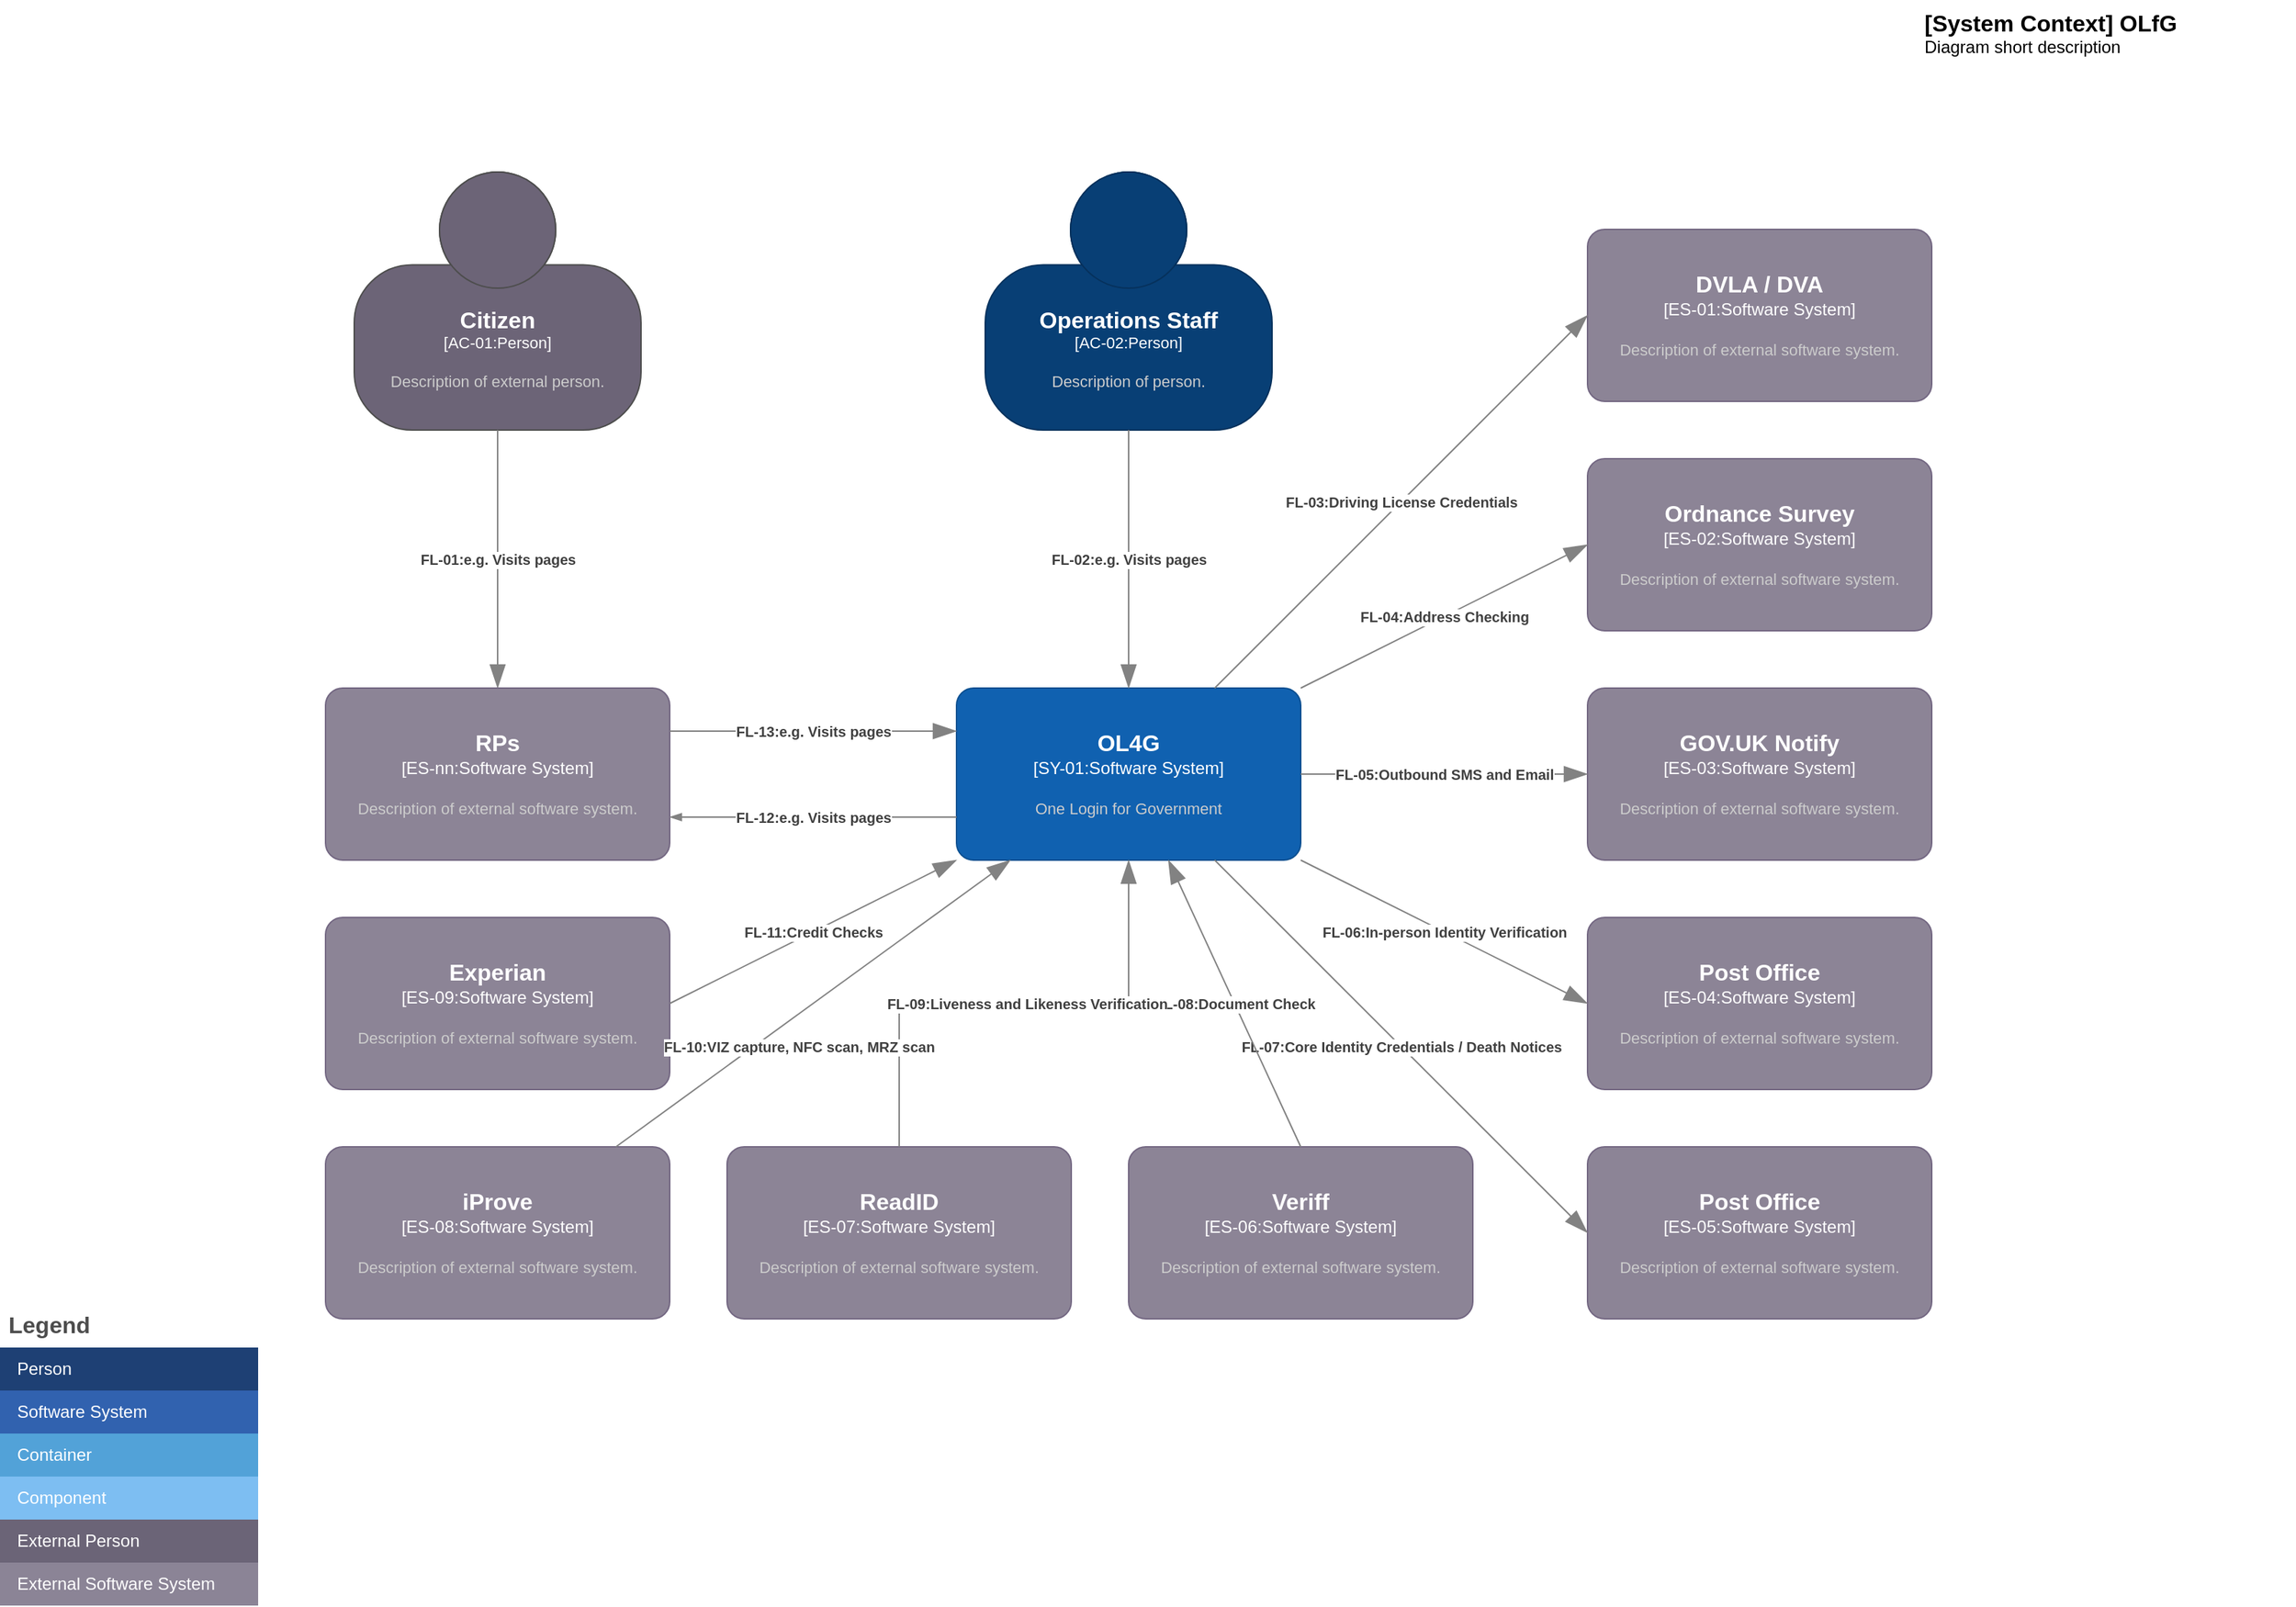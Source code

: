 <mxfile version="22.1.8" type="github">
  <diagram name="Page-1" id="ODvVkrJHr2oiDNKgRocP">
    <mxGraphModel dx="1109" dy="-494" grid="1" gridSize="10" guides="1" tooltips="1" connect="1" arrows="1" fold="1" page="1" pageScale="1" pageWidth="1654" pageHeight="1169" math="0" shadow="0">
      <root>
        <mxCell id="0" />
        <mxCell id="1" parent="0" />
        <object placeholders="1" c4Name="Operations Staff" c4Type="AC-02:Person" c4Description="Description of person." label="&lt;font style=&quot;font-size: 16px&quot;&gt;&lt;b&gt;%c4Name%&lt;/b&gt;&lt;/font&gt;&lt;div&gt;[%c4Type%]&lt;/div&gt;&lt;br&gt;&lt;div&gt;&lt;font style=&quot;font-size: 11px&quot;&gt;&lt;font color=&quot;#cccccc&quot;&gt;%c4Description%&lt;/font&gt;&lt;/div&gt;" id="wPB2L6Xxj4QWQYGiGzkh-1">
          <mxCell style="html=1;fontSize=11;dashed=0;whiteSpace=wrap;fillColor=#083F75;strokeColor=#06315C;fontColor=#ffffff;shape=mxgraph.c4.person2;align=center;metaEdit=1;points=[[0.5,0,0],[1,0.5,0],[1,0.75,0],[0.75,1,0],[0.5,1,0],[0.25,1,0],[0,0.75,0],[0,0.5,0]];resizable=0;" parent="1" vertex="1">
            <mxGeometry x="727" y="1320" width="200" height="180" as="geometry" />
          </mxCell>
        </object>
        <object placeholders="1" c4Name="Citizen" c4Type="AC-01:Person" c4Description="Description of external person." label="&lt;font style=&quot;font-size: 16px&quot;&gt;&lt;b&gt;%c4Name%&lt;/b&gt;&lt;/font&gt;&lt;div&gt;[%c4Type%]&lt;/div&gt;&lt;br&gt;&lt;div&gt;&lt;font style=&quot;font-size: 11px&quot;&gt;&lt;font color=&quot;#cccccc&quot;&gt;%c4Description%&lt;/font&gt;&lt;/div&gt;" id="wPB2L6Xxj4QWQYGiGzkh-2">
          <mxCell style="html=1;fontSize=11;dashed=0;whiteSpace=wrap;fillColor=#6C6477;strokeColor=#4D4D4D;fontColor=#ffffff;shape=mxgraph.c4.person2;align=center;metaEdit=1;points=[[0.5,0,0],[1,0.5,0],[1,0.75,0],[0.75,1,0],[0.5,1,0],[0.25,1,0],[0,0.75,0],[0,0.5,0]];resizable=0;" parent="1" vertex="1">
            <mxGeometry x="287" y="1320" width="200" height="180" as="geometry" />
          </mxCell>
        </object>
        <object placeholders="1" c4Name="OL4G" c4Type="SY-01:Software System" c4Description="One Login for Government" label="&lt;font style=&quot;font-size: 16px&quot;&gt;&lt;b&gt;%c4Name%&lt;/b&gt;&lt;/font&gt;&lt;div&gt;[%c4Type%]&lt;/div&gt;&lt;br&gt;&lt;div&gt;&lt;font style=&quot;font-size: 11px&quot;&gt;&lt;font color=&quot;#cccccc&quot;&gt;%c4Description%&lt;/font&gt;&lt;/div&gt;" ID="C01" id="wPB2L6Xxj4QWQYGiGzkh-3">
          <mxCell style="rounded=1;whiteSpace=wrap;html=1;labelBackgroundColor=none;fillColor=#1061B0;fontColor=#ffffff;align=center;arcSize=10;strokeColor=#0D5091;metaEdit=1;resizable=0;points=[[0.25,0,0],[0.5,0,0],[0.75,0,0],[1,0.25,0],[1,0.5,0],[1,0.75,0],[0.75,1,0],[0.5,1,0],[0.25,1,0],[0,0.75,0],[0,0.5,0],[0,0.25,0]];" parent="1" vertex="1">
            <mxGeometry x="707" y="1680" width="240" height="120" as="geometry" />
          </mxCell>
        </object>
        <mxCell id="wPB2L6Xxj4QWQYGiGzkh-11" value="Legend" style="shape=table;startSize=30;container=1;collapsible=0;childLayout=tableLayout;fontSize=16;align=left;verticalAlign=top;fillColor=none;strokeColor=none;fontColor=#4D4D4D;fontStyle=1;spacingLeft=6;spacing=0;resizable=0;" parent="1" vertex="1">
          <mxGeometry x="40" y="2110" width="180" height="210" as="geometry" />
        </mxCell>
        <mxCell id="wPB2L6Xxj4QWQYGiGzkh-12" value="" style="shape=tableRow;horizontal=0;startSize=0;swimlaneHead=0;swimlaneBody=0;strokeColor=inherit;top=0;left=0;bottom=0;right=0;collapsible=0;dropTarget=0;fillColor=none;points=[[0,0.5],[1,0.5]];portConstraint=eastwest;fontSize=12;" parent="wPB2L6Xxj4QWQYGiGzkh-11" vertex="1">
          <mxGeometry y="30" width="180" height="30" as="geometry" />
        </mxCell>
        <mxCell id="wPB2L6Xxj4QWQYGiGzkh-13" value="Person" style="shape=partialRectangle;html=1;whiteSpace=wrap;connectable=0;strokeColor=inherit;overflow=hidden;fillColor=#1E4074;top=0;left=0;bottom=0;right=0;pointerEvents=1;fontSize=12;align=left;fontColor=#FFFFFF;gradientColor=none;spacingLeft=10;spacingRight=4;" parent="wPB2L6Xxj4QWQYGiGzkh-12" vertex="1">
          <mxGeometry width="180" height="30" as="geometry">
            <mxRectangle width="180" height="30" as="alternateBounds" />
          </mxGeometry>
        </mxCell>
        <mxCell id="wPB2L6Xxj4QWQYGiGzkh-14" value="" style="shape=tableRow;horizontal=0;startSize=0;swimlaneHead=0;swimlaneBody=0;strokeColor=inherit;top=0;left=0;bottom=0;right=0;collapsible=0;dropTarget=0;fillColor=none;points=[[0,0.5],[1,0.5]];portConstraint=eastwest;fontSize=12;" parent="wPB2L6Xxj4QWQYGiGzkh-11" vertex="1">
          <mxGeometry y="60" width="180" height="30" as="geometry" />
        </mxCell>
        <mxCell id="wPB2L6Xxj4QWQYGiGzkh-15" value="Software System" style="shape=partialRectangle;html=1;whiteSpace=wrap;connectable=0;strokeColor=inherit;overflow=hidden;fillColor=#3162AF;top=0;left=0;bottom=0;right=0;pointerEvents=1;fontSize=12;align=left;fontColor=#FFFFFF;gradientColor=none;spacingLeft=10;spacingRight=4;" parent="wPB2L6Xxj4QWQYGiGzkh-14" vertex="1">
          <mxGeometry width="180" height="30" as="geometry">
            <mxRectangle width="180" height="30" as="alternateBounds" />
          </mxGeometry>
        </mxCell>
        <mxCell id="wPB2L6Xxj4QWQYGiGzkh-16" value="" style="shape=tableRow;horizontal=0;startSize=0;swimlaneHead=0;swimlaneBody=0;strokeColor=inherit;top=0;left=0;bottom=0;right=0;collapsible=0;dropTarget=0;fillColor=none;points=[[0,0.5],[1,0.5]];portConstraint=eastwest;fontSize=12;" parent="wPB2L6Xxj4QWQYGiGzkh-11" vertex="1">
          <mxGeometry y="90" width="180" height="30" as="geometry" />
        </mxCell>
        <mxCell id="wPB2L6Xxj4QWQYGiGzkh-17" value="Container" style="shape=partialRectangle;html=1;whiteSpace=wrap;connectable=0;strokeColor=inherit;overflow=hidden;fillColor=#52a2d8;top=0;left=0;bottom=0;right=0;pointerEvents=1;fontSize=12;align=left;fontColor=#FFFFFF;gradientColor=none;spacingLeft=10;spacingRight=4;" parent="wPB2L6Xxj4QWQYGiGzkh-16" vertex="1">
          <mxGeometry width="180" height="30" as="geometry">
            <mxRectangle width="180" height="30" as="alternateBounds" />
          </mxGeometry>
        </mxCell>
        <mxCell id="wPB2L6Xxj4QWQYGiGzkh-18" value="" style="shape=tableRow;horizontal=0;startSize=0;swimlaneHead=0;swimlaneBody=0;strokeColor=inherit;top=0;left=0;bottom=0;right=0;collapsible=0;dropTarget=0;fillColor=none;points=[[0,0.5],[1,0.5]];portConstraint=eastwest;fontSize=12;" parent="wPB2L6Xxj4QWQYGiGzkh-11" vertex="1">
          <mxGeometry y="120" width="180" height="30" as="geometry" />
        </mxCell>
        <mxCell id="wPB2L6Xxj4QWQYGiGzkh-19" value="Component" style="shape=partialRectangle;html=1;whiteSpace=wrap;connectable=0;strokeColor=inherit;overflow=hidden;fillColor=#7dbef2;top=0;left=0;bottom=0;right=0;pointerEvents=1;fontSize=12;align=left;fontColor=#FFFFFF;gradientColor=none;spacingLeft=10;spacingRight=4;" parent="wPB2L6Xxj4QWQYGiGzkh-18" vertex="1">
          <mxGeometry width="180" height="30" as="geometry">
            <mxRectangle width="180" height="30" as="alternateBounds" />
          </mxGeometry>
        </mxCell>
        <mxCell id="wPB2L6Xxj4QWQYGiGzkh-20" value="" style="shape=tableRow;horizontal=0;startSize=0;swimlaneHead=0;swimlaneBody=0;strokeColor=inherit;top=0;left=0;bottom=0;right=0;collapsible=0;dropTarget=0;fillColor=none;points=[[0,0.5],[1,0.5]];portConstraint=eastwest;fontSize=12;" parent="wPB2L6Xxj4QWQYGiGzkh-11" vertex="1">
          <mxGeometry y="150" width="180" height="30" as="geometry" />
        </mxCell>
        <mxCell id="wPB2L6Xxj4QWQYGiGzkh-21" value="External Person" style="shape=partialRectangle;html=1;whiteSpace=wrap;connectable=0;strokeColor=inherit;overflow=hidden;fillColor=#6b6477;top=0;left=0;bottom=0;right=0;pointerEvents=1;fontSize=12;align=left;fontColor=#FFFFFF;gradientColor=none;spacingLeft=10;spacingRight=4;" parent="wPB2L6Xxj4QWQYGiGzkh-20" vertex="1">
          <mxGeometry width="180" height="30" as="geometry">
            <mxRectangle width="180" height="30" as="alternateBounds" />
          </mxGeometry>
        </mxCell>
        <mxCell id="wPB2L6Xxj4QWQYGiGzkh-22" value="" style="shape=tableRow;horizontal=0;startSize=0;swimlaneHead=0;swimlaneBody=0;strokeColor=inherit;top=0;left=0;bottom=0;right=0;collapsible=0;dropTarget=0;fillColor=none;points=[[0,0.5],[1,0.5]];portConstraint=eastwest;fontSize=12;" parent="wPB2L6Xxj4QWQYGiGzkh-11" vertex="1">
          <mxGeometry y="180" width="180" height="30" as="geometry" />
        </mxCell>
        <mxCell id="wPB2L6Xxj4QWQYGiGzkh-23" value="External Software System" style="shape=partialRectangle;html=1;whiteSpace=wrap;connectable=0;strokeColor=inherit;overflow=hidden;fillColor=#8b8496;top=0;left=0;bottom=0;right=0;pointerEvents=1;fontSize=12;align=left;fontColor=#FFFFFF;gradientColor=none;spacingLeft=10;spacingRight=4;" parent="wPB2L6Xxj4QWQYGiGzkh-22" vertex="1">
          <mxGeometry width="180" height="30" as="geometry">
            <mxRectangle width="180" height="30" as="alternateBounds" />
          </mxGeometry>
        </mxCell>
        <object placeholders="1" c4Name="[System Context] OLfG" c4Type="ContainerScopeBoundary" c4Description="Diagram short description" label="&lt;font style=&quot;font-size: 16px&quot;&gt;&lt;b&gt;&lt;div style=&quot;text-align: left&quot;&gt;%c4Name%&lt;/div&gt;&lt;/b&gt;&lt;/font&gt;&lt;div style=&quot;text-align: left&quot;&gt;%c4Description%&lt;/div&gt;" id="wPB2L6Xxj4QWQYGiGzkh-25">
          <mxCell style="text;html=1;strokeColor=none;fillColor=none;align=left;verticalAlign=top;whiteSpace=wrap;rounded=0;metaEdit=1;allowArrows=0;resizable=1;rotatable=0;connectable=0;recursiveResize=0;expand=0;pointerEvents=0;points=[[0.25,0,0],[0.5,0,0],[0.75,0,0],[1,0.25,0],[1,0.5,0],[1,0.75,0],[0.75,1,0],[0.5,1,0],[0.25,1,0],[0,0.75,0],[0,0.5,0],[0,0.25,0]];" parent="1" vertex="1">
            <mxGeometry x="1380" y="1200" width="260" height="40" as="geometry" />
          </mxCell>
        </object>
        <object placeholders="1" c4Type="Relationship" c4Description="FL-01:e.g. Visits pages" label="&lt;div style=&quot;text-align: left&quot;&gt;&lt;div style=&quot;text-align: center&quot;&gt;&lt;b&gt;%c4Description%&lt;/b&gt;&lt;/div&gt;" id="wPB2L6Xxj4QWQYGiGzkh-26">
          <mxCell style="endArrow=blockThin;html=1;fontSize=10;fontColor=#404040;strokeWidth=1;endFill=1;strokeColor=#828282;elbow=vertical;metaEdit=1;endSize=14;startSize=14;jumpStyle=arc;jumpSize=16;rounded=0;entryX=0.5;entryY=0;entryDx=0;entryDy=0;entryPerimeter=0;" parent="1" source="wPB2L6Xxj4QWQYGiGzkh-2" target="wPB2L6Xxj4QWQYGiGzkh-30" edge="1">
            <mxGeometry width="240" relative="1" as="geometry">
              <mxPoint x="287" y="1760" as="sourcePoint" />
              <mxPoint x="387" y="1680" as="targetPoint" />
            </mxGeometry>
          </mxCell>
        </object>
        <object placeholders="1" c4Type="Relationship" c4Description="FL-02:e.g. Visits pages" label="&lt;div style=&quot;text-align: left&quot;&gt;&lt;div style=&quot;text-align: center&quot;&gt;&lt;b&gt;%c4Description%&lt;/b&gt;&lt;/div&gt;" id="wPB2L6Xxj4QWQYGiGzkh-29">
          <mxCell style="endArrow=blockThin;html=1;fontSize=10;fontColor=#404040;strokeWidth=1;endFill=1;strokeColor=#828282;elbow=vertical;metaEdit=1;endSize=14;startSize=14;jumpStyle=arc;jumpSize=16;rounded=0;edgeStyle=orthogonalEdgeStyle;entryX=0.5;entryY=0;entryDx=0;entryDy=0;entryPerimeter=0;exitX=0.5;exitY=1;exitDx=0;exitDy=0;exitPerimeter=0;" parent="1" source="wPB2L6Xxj4QWQYGiGzkh-1" target="wPB2L6Xxj4QWQYGiGzkh-3" edge="1">
            <mxGeometry width="240" relative="1" as="geometry">
              <mxPoint x="381" y="1760" as="sourcePoint" />
              <mxPoint x="621" y="1760" as="targetPoint" />
            </mxGeometry>
          </mxCell>
        </object>
        <object placeholders="1" c4Name="RPs" c4Type="ES-nn:Software System" c4Description="Description of external software system." label="&lt;font style=&quot;font-size: 16px&quot;&gt;&lt;b&gt;%c4Name%&lt;/b&gt;&lt;/font&gt;&lt;div&gt;[%c4Type%]&lt;/div&gt;&lt;br&gt;&lt;div&gt;&lt;font style=&quot;font-size: 11px&quot;&gt;&lt;font color=&quot;#cccccc&quot;&gt;%c4Description%&lt;/font&gt;&lt;/div&gt;" id="wPB2L6Xxj4QWQYGiGzkh-30">
          <mxCell style="rounded=1;whiteSpace=wrap;html=1;labelBackgroundColor=none;fillColor=#8C8496;fontColor=#ffffff;align=center;arcSize=10;strokeColor=#736782;metaEdit=1;resizable=0;points=[[0.25,0,0],[0.5,0,0],[0.75,0,0],[1,0.25,0],[1,0.5,0],[1,0.75,0],[0.75,1,0],[0.5,1,0],[0.25,1,0],[0,0.75,0],[0,0.5,0],[0,0.25,0]];" parent="1" vertex="1">
            <mxGeometry x="267" y="1680" width="240" height="120" as="geometry" />
          </mxCell>
        </object>
        <object placeholders="1" c4Type="Relationship" c4Description="FL-13:e.g. Visits pages" label="&lt;div style=&quot;text-align: left&quot;&gt;&lt;div style=&quot;text-align: center&quot;&gt;&lt;b&gt;%c4Description%&lt;/b&gt;&lt;/div&gt;" id="wPB2L6Xxj4QWQYGiGzkh-31">
          <mxCell style="endArrow=blockThin;html=1;fontSize=10;fontColor=#404040;strokeWidth=1;endFill=1;strokeColor=#828282;elbow=vertical;metaEdit=1;endSize=14;startSize=14;jumpStyle=arc;jumpSize=16;rounded=0;entryX=0;entryY=0.25;entryDx=0;entryDy=0;entryPerimeter=0;exitX=1;exitY=0.25;exitDx=0;exitDy=0;exitPerimeter=0;" parent="1" source="wPB2L6Xxj4QWQYGiGzkh-30" target="wPB2L6Xxj4QWQYGiGzkh-3" edge="1">
            <mxGeometry width="240" relative="1" as="geometry">
              <mxPoint x="381" y="1760" as="sourcePoint" />
              <mxPoint x="621" y="1760" as="targetPoint" />
            </mxGeometry>
          </mxCell>
        </object>
        <object placeholders="1" c4Type="Relationship" c4Description="FL-12:e.g. Visits pages" label="&lt;div style=&quot;text-align: left&quot;&gt;&lt;div style=&quot;text-align: center&quot;&gt;&lt;b&gt;%c4Description%&lt;/b&gt;&lt;/div&gt;" id="wPB2L6Xxj4QWQYGiGzkh-32">
          <mxCell style="endArrow=blockThin;html=1;fontSize=10;fontColor=#404040;strokeWidth=1;endFill=1;strokeColor=#828282;elbow=vertical;metaEdit=1;jumpStyle=arc;jumpSize=16;rounded=0;exitX=0;exitY=0.75;exitDx=0;exitDy=0;exitPerimeter=0;entryX=1;entryY=0.75;entryDx=0;entryDy=0;entryPerimeter=0;" parent="1" source="wPB2L6Xxj4QWQYGiGzkh-3" target="wPB2L6Xxj4QWQYGiGzkh-30" edge="1">
            <mxGeometry width="240" relative="1" as="geometry">
              <mxPoint x="381" y="1760" as="sourcePoint" />
              <mxPoint x="621" y="1760" as="targetPoint" />
            </mxGeometry>
          </mxCell>
        </object>
        <object placeholders="1" c4Name="GOV.UK Notify" c4Type="ES-03:Software System" c4Description="Description of external software system." label="&lt;font style=&quot;font-size: 16px&quot;&gt;&lt;b&gt;%c4Name%&lt;/b&gt;&lt;/font&gt;&lt;div&gt;[%c4Type%]&lt;/div&gt;&lt;br&gt;&lt;div&gt;&lt;font style=&quot;font-size: 11px&quot;&gt;&lt;font color=&quot;#cccccc&quot;&gt;%c4Description%&lt;/font&gt;&lt;/div&gt;" id="wPB2L6Xxj4QWQYGiGzkh-33">
          <mxCell style="rounded=1;whiteSpace=wrap;html=1;labelBackgroundColor=none;fillColor=#8C8496;fontColor=#ffffff;align=center;arcSize=10;strokeColor=#736782;metaEdit=1;resizable=0;points=[[0.25,0,0],[0.5,0,0],[0.75,0,0],[1,0.25,0],[1,0.5,0],[1,0.75,0],[0.75,1,0],[0.5,1,0],[0.25,1,0],[0,0.75,0],[0,0.5,0],[0,0.25,0]];" parent="1" vertex="1">
            <mxGeometry x="1147" y="1680" width="240" height="120" as="geometry" />
          </mxCell>
        </object>
        <object placeholders="1" c4Type="Relationship" c4Description="FL-05:Outbound SMS and Email" label="&lt;div style=&quot;text-align: left&quot;&gt;&lt;div style=&quot;text-align: center&quot;&gt;&lt;b&gt;%c4Description%&lt;/b&gt;&lt;/div&gt;" id="wPB2L6Xxj4QWQYGiGzkh-34">
          <mxCell style="endArrow=blockThin;html=1;fontSize=10;fontColor=#404040;strokeWidth=1;endFill=1;strokeColor=#828282;elbow=vertical;metaEdit=1;endSize=14;startSize=14;jumpStyle=arc;jumpSize=16;rounded=0;entryX=0;entryY=0.5;entryDx=0;entryDy=0;entryPerimeter=0;" parent="1" source="wPB2L6Xxj4QWQYGiGzkh-3" target="wPB2L6Xxj4QWQYGiGzkh-33" edge="1">
            <mxGeometry width="240" relative="1" as="geometry">
              <mxPoint x="307" y="1670" as="sourcePoint" />
              <mxPoint x="547" y="1670" as="targetPoint" />
            </mxGeometry>
          </mxCell>
        </object>
        <object placeholders="1" c4Name="Ordnance Survey" c4Type="ES-02:Software System" c4Description="Description of external software system." label="&lt;font style=&quot;font-size: 16px&quot;&gt;&lt;b&gt;%c4Name%&lt;/b&gt;&lt;/font&gt;&lt;div&gt;[%c4Type%]&lt;/div&gt;&lt;br&gt;&lt;div&gt;&lt;font style=&quot;font-size: 11px&quot;&gt;&lt;font color=&quot;#cccccc&quot;&gt;%c4Description%&lt;/font&gt;&lt;/div&gt;" id="wPB2L6Xxj4QWQYGiGzkh-35">
          <mxCell style="rounded=1;whiteSpace=wrap;html=1;labelBackgroundColor=none;fillColor=#8C8496;fontColor=#ffffff;align=center;arcSize=10;strokeColor=#736782;metaEdit=1;resizable=0;points=[[0.25,0,0],[0.5,0,0],[0.75,0,0],[1,0.25,0],[1,0.5,0],[1,0.75,0],[0.75,1,0],[0.5,1,0],[0.25,1,0],[0,0.75,0],[0,0.5,0],[0,0.25,0]];" parent="1" vertex="1">
            <mxGeometry x="1147" y="1520" width="240" height="120" as="geometry" />
          </mxCell>
        </object>
        <object placeholders="1" c4Type="Relationship" c4Description="FL-04:Address Checking" label="&lt;div style=&quot;text-align: left&quot;&gt;&lt;div style=&quot;text-align: center&quot;&gt;&lt;b&gt;%c4Description%&lt;/b&gt;&lt;/div&gt;" id="wPB2L6Xxj4QWQYGiGzkh-36">
          <mxCell style="endArrow=blockThin;html=1;fontSize=10;fontColor=#404040;strokeWidth=1;endFill=1;strokeColor=#828282;elbow=vertical;metaEdit=1;endSize=14;startSize=14;jumpStyle=arc;jumpSize=16;rounded=0;entryX=0;entryY=0.5;entryDx=0;entryDy=0;entryPerimeter=0;" parent="1" source="wPB2L6Xxj4QWQYGiGzkh-3" target="wPB2L6Xxj4QWQYGiGzkh-35" edge="1">
            <mxGeometry width="240" relative="1" as="geometry">
              <mxPoint x="307" y="1670" as="sourcePoint" />
              <mxPoint x="547" y="1670" as="targetPoint" />
            </mxGeometry>
          </mxCell>
        </object>
        <object placeholders="1" c4Name="Post Office" c4Type="ES-04:Software System" c4Description="Description of external software system." label="&lt;font style=&quot;font-size: 16px&quot;&gt;&lt;b&gt;%c4Name%&lt;/b&gt;&lt;/font&gt;&lt;div&gt;[%c4Type%]&lt;/div&gt;&lt;br&gt;&lt;div&gt;&lt;font style=&quot;font-size: 11px&quot;&gt;&lt;font color=&quot;#cccccc&quot;&gt;%c4Description%&lt;/font&gt;&lt;/div&gt;" id="wPB2L6Xxj4QWQYGiGzkh-37">
          <mxCell style="rounded=1;whiteSpace=wrap;html=1;labelBackgroundColor=none;fillColor=#8C8496;fontColor=#ffffff;align=center;arcSize=10;strokeColor=#736782;metaEdit=1;resizable=0;points=[[0.25,0,0],[0.5,0,0],[0.75,0,0],[1,0.25,0],[1,0.5,0],[1,0.75,0],[0.75,1,0],[0.5,1,0],[0.25,1,0],[0,0.75,0],[0,0.5,0],[0,0.25,0]];" parent="1" vertex="1">
            <mxGeometry x="1147" y="1840" width="240" height="120" as="geometry" />
          </mxCell>
        </object>
        <object placeholders="1" c4Type="Relationship" c4Description="FL-06:In-person Identity Verification" label="&lt;div style=&quot;text-align: left&quot;&gt;&lt;div style=&quot;text-align: center&quot;&gt;&lt;b&gt;%c4Description%&lt;/b&gt;&lt;/div&gt;" id="wPB2L6Xxj4QWQYGiGzkh-38">
          <mxCell style="endArrow=blockThin;html=1;fontSize=10;fontColor=#404040;strokeWidth=1;endFill=1;strokeColor=#828282;elbow=vertical;metaEdit=1;endSize=14;startSize=14;jumpStyle=arc;jumpSize=16;rounded=0;entryX=0;entryY=0.5;entryDx=0;entryDy=0;entryPerimeter=0;" parent="1" source="wPB2L6Xxj4QWQYGiGzkh-3" target="wPB2L6Xxj4QWQYGiGzkh-37" edge="1">
            <mxGeometry width="240" relative="1" as="geometry">
              <mxPoint x="837" y="1890" as="sourcePoint" />
              <mxPoint x="1077" y="1890" as="targetPoint" />
            </mxGeometry>
          </mxCell>
        </object>
        <object placeholders="1" c4Name="Post Office" c4Type="ES-05:Software System" c4Description="Description of external software system." label="&lt;font style=&quot;font-size: 16px&quot;&gt;&lt;b&gt;%c4Name%&lt;/b&gt;&lt;/font&gt;&lt;div&gt;[%c4Type%]&lt;/div&gt;&lt;br&gt;&lt;div&gt;&lt;font style=&quot;font-size: 11px&quot;&gt;&lt;font color=&quot;#cccccc&quot;&gt;%c4Description%&lt;/font&gt;&lt;/div&gt;" id="wPB2L6Xxj4QWQYGiGzkh-40">
          <mxCell style="rounded=1;whiteSpace=wrap;html=1;labelBackgroundColor=none;fillColor=#8C8496;fontColor=#ffffff;align=center;arcSize=10;strokeColor=#736782;metaEdit=1;resizable=0;points=[[0.25,0,0],[0.5,0,0],[0.75,0,0],[1,0.25,0],[1,0.5,0],[1,0.75,0],[0.75,1,0],[0.5,1,0],[0.25,1,0],[0,0.75,0],[0,0.5,0],[0,0.25,0]];" parent="1" vertex="1">
            <mxGeometry x="1147" y="2000" width="240" height="120" as="geometry" />
          </mxCell>
        </object>
        <object placeholders="1" c4Type="Relationship" c4Description="FL-07:Core Identity Credentials / Death Notices" label="&lt;div style=&quot;text-align: left&quot;&gt;&lt;div style=&quot;text-align: center&quot;&gt;&lt;b&gt;%c4Description%&lt;/b&gt;&lt;/div&gt;" id="wPB2L6Xxj4QWQYGiGzkh-41">
          <mxCell style="endArrow=blockThin;html=1;fontSize=10;fontColor=#404040;strokeWidth=1;endFill=1;strokeColor=#828282;elbow=vertical;metaEdit=1;endSize=14;startSize=14;jumpStyle=arc;jumpSize=16;rounded=0;entryX=0;entryY=0.5;entryDx=0;entryDy=0;entryPerimeter=0;" parent="1" source="wPB2L6Xxj4QWQYGiGzkh-3" target="wPB2L6Xxj4QWQYGiGzkh-40" edge="1">
            <mxGeometry width="240" relative="1" as="geometry">
              <mxPoint x="697" y="1960" as="sourcePoint" />
              <mxPoint x="937" y="1960" as="targetPoint" />
            </mxGeometry>
          </mxCell>
        </object>
        <object c4Name="DVLA / DVA" c4Type="ES-01:Software System" c4Description="Description of external software system." label="&lt;font style=&quot;font-size: 16px&quot;&gt;&lt;b&gt;%c4Name%&lt;/b&gt;&lt;/font&gt;&lt;div&gt;[%c4Type%]&lt;/div&gt;&lt;br&gt;&lt;div&gt;&lt;font style=&quot;font-size: 11px&quot;&gt;&lt;font color=&quot;#cccccc&quot;&gt;%c4Description%&lt;/font&gt;&lt;/div&gt;" ID="ES-01" placeholders="1" id="wPB2L6Xxj4QWQYGiGzkh-42">
          <mxCell style="rounded=1;whiteSpace=wrap;html=1;labelBackgroundColor=none;fillColor=#8C8496;fontColor=#ffffff;align=center;arcSize=10;strokeColor=#736782;metaEdit=1;resizable=0;points=[[0.25,0,0],[0.5,0,0],[0.75,0,0],[1,0.25,0],[1,0.5,0],[1,0.75,0],[0.75,1,0],[0.5,1,0],[0.25,1,0],[0,0.75,0],[0,0.5,0],[0,0.25,0]];noLabel=0;container=0;movableLabel=0;imageAspect=1;" parent="1" vertex="1">
            <mxGeometry x="1147" y="1360" width="240" height="120" as="geometry" />
          </mxCell>
        </object>
        <object placeholders="1" c4Type="Relationship" c4Description="FL-03:Driving License Credentials" label="&lt;div style=&quot;text-align: left&quot;&gt;&lt;div style=&quot;text-align: center&quot;&gt;&lt;b&gt;%c4Description%&lt;/b&gt;&lt;/div&gt;" id="wPB2L6Xxj4QWQYGiGzkh-43">
          <mxCell style="endArrow=blockThin;html=1;fontSize=10;fontColor=#404040;strokeWidth=1;endFill=1;strokeColor=#828282;elbow=vertical;metaEdit=1;endSize=14;startSize=14;jumpStyle=arc;jumpSize=16;rounded=0;entryX=0;entryY=0.5;entryDx=0;entryDy=0;entryPerimeter=0;" parent="1" source="wPB2L6Xxj4QWQYGiGzkh-3" target="wPB2L6Xxj4QWQYGiGzkh-42" edge="1">
            <mxGeometry width="240" relative="1" as="geometry">
              <mxPoint x="947" y="1290" as="sourcePoint" />
              <mxPoint x="1187" y="1290" as="targetPoint" />
            </mxGeometry>
          </mxCell>
        </object>
        <object placeholders="1" c4Name="Experian" c4Type="ES-09:Software System" c4Description="Description of external software system." label="&lt;font style=&quot;font-size: 16px&quot;&gt;&lt;b&gt;%c4Name%&lt;/b&gt;&lt;/font&gt;&lt;div&gt;[%c4Type%]&lt;/div&gt;&lt;br&gt;&lt;div&gt;&lt;font style=&quot;font-size: 11px&quot;&gt;&lt;font color=&quot;#cccccc&quot;&gt;%c4Description%&lt;/font&gt;&lt;/div&gt;" id="wPB2L6Xxj4QWQYGiGzkh-44">
          <mxCell style="rounded=1;whiteSpace=wrap;html=1;labelBackgroundColor=none;fillColor=#8C8496;fontColor=#ffffff;align=center;arcSize=10;strokeColor=#736782;metaEdit=1;resizable=0;points=[[0.25,0,0],[0.5,0,0],[0.75,0,0],[1,0.25,0],[1,0.5,0],[1,0.75,0],[0.75,1,0],[0.5,1,0],[0.25,1,0],[0,0.75,0],[0,0.5,0],[0,0.25,0]];" parent="1" vertex="1">
            <mxGeometry x="267" y="1840" width="240" height="120" as="geometry" />
          </mxCell>
        </object>
        <object placeholders="1" c4Type="Relationship" c4Description="FL-11:Credit Checks" label="&lt;div style=&quot;text-align: left&quot;&gt;&lt;div style=&quot;text-align: center&quot;&gt;&lt;b&gt;%c4Description%&lt;/b&gt;&lt;/div&gt;" id="wPB2L6Xxj4QWQYGiGzkh-45">
          <mxCell style="endArrow=blockThin;html=1;fontSize=10;fontColor=#404040;strokeWidth=1;endFill=1;strokeColor=#828282;elbow=vertical;metaEdit=1;endSize=14;startSize=14;jumpStyle=arc;jumpSize=16;rounded=0;exitX=1;exitY=0.5;exitDx=0;exitDy=0;exitPerimeter=0;" parent="1" source="wPB2L6Xxj4QWQYGiGzkh-44" target="wPB2L6Xxj4QWQYGiGzkh-3" edge="1">
            <mxGeometry width="240" relative="1" as="geometry">
              <mxPoint x="347" y="2030" as="sourcePoint" />
              <mxPoint x="587" y="2030" as="targetPoint" />
            </mxGeometry>
          </mxCell>
        </object>
        <object placeholders="1" c4Name="iProve" c4Type="ES-08:Software System" c4Description="Description of external software system." label="&lt;font style=&quot;font-size: 16px&quot;&gt;&lt;b&gt;%c4Name%&lt;/b&gt;&lt;/font&gt;&lt;div&gt;[%c4Type%]&lt;/div&gt;&lt;br&gt;&lt;div&gt;&lt;font style=&quot;font-size: 11px&quot;&gt;&lt;font color=&quot;#cccccc&quot;&gt;%c4Description%&lt;/font&gt;&lt;/div&gt;" id="wPB2L6Xxj4QWQYGiGzkh-47">
          <mxCell style="rounded=1;whiteSpace=wrap;html=1;labelBackgroundColor=none;fillColor=#8C8496;fontColor=#ffffff;align=center;arcSize=10;strokeColor=#736782;metaEdit=1;resizable=0;points=[[0.25,0,0],[0.5,0,0],[0.75,0,0],[1,0.25,0],[1,0.5,0],[1,0.75,0],[0.75,1,0],[0.5,1,0],[0.25,1,0],[0,0.75,0],[0,0.5,0],[0,0.25,0]];" parent="1" vertex="1">
            <mxGeometry x="267" y="2000" width="240" height="120" as="geometry" />
          </mxCell>
        </object>
        <object placeholders="1" c4Name="ReadID" c4Type="ES-07:Software System" c4Description="Description of external software system." label="&lt;font style=&quot;font-size: 16px&quot;&gt;&lt;b&gt;%c4Name%&lt;/b&gt;&lt;/font&gt;&lt;div&gt;[%c4Type%]&lt;/div&gt;&lt;br&gt;&lt;div&gt;&lt;font style=&quot;font-size: 11px&quot;&gt;&lt;font color=&quot;#cccccc&quot;&gt;%c4Description%&lt;/font&gt;&lt;/div&gt;" id="wPB2L6Xxj4QWQYGiGzkh-48">
          <mxCell style="rounded=1;whiteSpace=wrap;html=1;labelBackgroundColor=none;fillColor=#8C8496;fontColor=#ffffff;align=center;arcSize=10;strokeColor=#736782;metaEdit=1;resizable=0;points=[[0.25,0,0],[0.5,0,0],[0.75,0,0],[1,0.25,0],[1,0.5,0],[1,0.75,0],[0.75,1,0],[0.5,1,0],[0.25,1,0],[0,0.75,0],[0,0.5,0],[0,0.25,0]];" parent="1" vertex="1">
            <mxGeometry x="547" y="2000" width="240" height="120" as="geometry" />
          </mxCell>
        </object>
        <object placeholders="1" c4Name="Veriff" c4Type="ES-06:Software System" c4Description="Description of external software system." label="&lt;font style=&quot;font-size: 16px&quot;&gt;&lt;b&gt;%c4Name%&lt;/b&gt;&lt;/font&gt;&lt;div&gt;[%c4Type%]&lt;/div&gt;&lt;br&gt;&lt;div&gt;&lt;font style=&quot;font-size: 11px&quot;&gt;&lt;font color=&quot;#cccccc&quot;&gt;%c4Description%&lt;/font&gt;&lt;/div&gt;" id="wPB2L6Xxj4QWQYGiGzkh-49">
          <mxCell style="rounded=1;whiteSpace=wrap;html=1;labelBackgroundColor=none;fillColor=#8C8496;fontColor=#ffffff;align=center;arcSize=10;strokeColor=#736782;metaEdit=1;resizable=0;points=[[0.25,0,0],[0.5,0,0],[0.75,0,0],[1,0.25,0],[1,0.5,0],[1,0.75,0],[0.75,1,0],[0.5,1,0],[0.25,1,0],[0,0.75,0],[0,0.5,0],[0,0.25,0]];" parent="1" vertex="1">
            <mxGeometry x="827" y="2000" width="240" height="120" as="geometry" />
          </mxCell>
        </object>
        <object placeholders="1" c4Type="Relationship" c4Description="FL-08:Document Check" label="&lt;div style=&quot;text-align: left&quot;&gt;&lt;div style=&quot;text-align: center&quot;&gt;&lt;b&gt;%c4Description%&lt;/b&gt;&lt;/div&gt;" id="wPB2L6Xxj4QWQYGiGzkh-52">
          <mxCell style="endArrow=blockThin;html=1;fontSize=10;fontColor=#404040;strokeWidth=1;endFill=1;strokeColor=#828282;elbow=vertical;metaEdit=1;endSize=14;startSize=14;jumpStyle=arc;jumpSize=16;rounded=0;exitX=0.5;exitY=0;exitDx=0;exitDy=0;exitPerimeter=0;" parent="1" source="wPB2L6Xxj4QWQYGiGzkh-49" target="wPB2L6Xxj4QWQYGiGzkh-3" edge="1">
            <mxGeometry width="240" relative="1" as="geometry">
              <mxPoint x="647" y="1900" as="sourcePoint" />
              <mxPoint x="887" y="1900" as="targetPoint" />
            </mxGeometry>
          </mxCell>
        </object>
        <object placeholders="1" c4Type="Relationship" c4Description="FL-09:Liveness and Likeness Verification" label="&lt;div style=&quot;text-align: left&quot;&gt;&lt;div style=&quot;text-align: center&quot;&gt;&lt;b&gt;%c4Description%&lt;/b&gt;&lt;/div&gt;" id="wPB2L6Xxj4QWQYGiGzkh-54">
          <mxCell style="endArrow=blockThin;html=1;fontSize=10;fontColor=#404040;strokeWidth=1;endFill=1;strokeColor=#828282;elbow=vertical;metaEdit=1;endSize=14;startSize=14;jumpStyle=arc;jumpSize=16;rounded=0;edgeStyle=orthogonalEdgeStyle;exitX=0.5;exitY=0;exitDx=0;exitDy=0;exitPerimeter=0;" parent="1" source="wPB2L6Xxj4QWQYGiGzkh-48" target="wPB2L6Xxj4QWQYGiGzkh-3" edge="1">
            <mxGeometry x="0.056" width="240" relative="1" as="geometry">
              <mxPoint x="507" y="1530" as="sourcePoint" />
              <mxPoint x="747" y="1530" as="targetPoint" />
              <mxPoint x="-1" as="offset" />
            </mxGeometry>
          </mxCell>
        </object>
        <object placeholders="1" c4Type="Relationship" c4Description="FL-10:VIZ capture, NFC scan, MRZ scan" label="&lt;div style=&quot;text-align: left&quot;&gt;&lt;div style=&quot;text-align: center&quot;&gt;&lt;b&gt;%c4Description%&lt;/b&gt;&lt;/div&gt;" id="wPB2L6Xxj4QWQYGiGzkh-55">
          <mxCell style="endArrow=blockThin;html=1;fontSize=10;fontColor=#404040;strokeWidth=1;endFill=1;strokeColor=#828282;elbow=vertical;metaEdit=1;endSize=14;startSize=14;jumpStyle=arc;jumpSize=16;rounded=0;" parent="1" source="wPB2L6Xxj4QWQYGiGzkh-47" target="wPB2L6Xxj4QWQYGiGzkh-3" edge="1">
            <mxGeometry x="-0.151" y="-18" width="240" relative="1" as="geometry">
              <mxPoint x="487" y="1560" as="sourcePoint" />
              <mxPoint x="727" y="1560" as="targetPoint" />
              <mxPoint as="offset" />
            </mxGeometry>
          </mxCell>
        </object>
      </root>
    </mxGraphModel>
  </diagram>
</mxfile>

